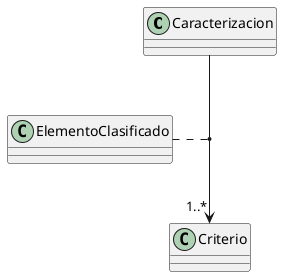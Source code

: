 @startuml
class Caracterizacion
class Criterio
class ElementoClasificado

Caracterizacion --> "1..*" Criterio
ElementoClasificado .. (Caracterizacion, Criterio) 

@enduml

Una caracterización se fundamenta en al menos un criterio, un elemento clasificado se
genera a partir de una caracterización que depende del criterio utilizado.